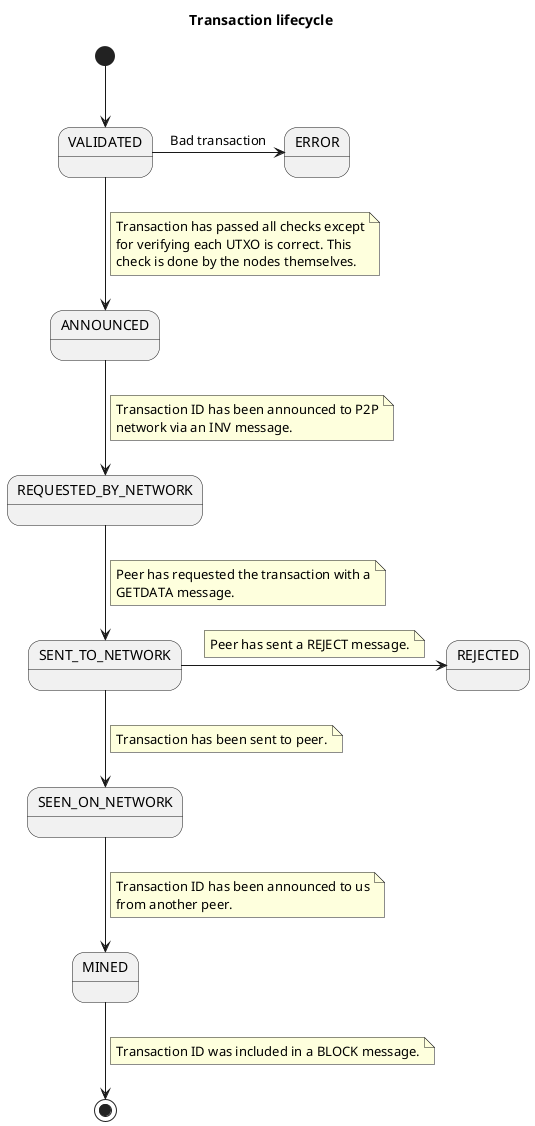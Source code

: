 @startuml
title Transaction lifecycle

state VALIDATED
state ANNOUNCED
state ERROR
state REQUESTED_BY_NETWORK
state SENT_TO_NETWORK
state SEEN_ON_NETWORK
state REJECTED
state MINED

[*] --> VALIDATED

VALIDATED --> ANNOUNCED
note on link
  Transaction has passed all checks except
  for verifying each UTXO is correct. This
  check is done by the nodes themselves.
end note
VALIDATED -> ERROR: Bad transaction

ANNOUNCED --> REQUESTED_BY_NETWORK
note on link
  Transaction ID has been announced to P2P
  network via an INV message.
end note

REQUESTED_BY_NETWORK --> SENT_TO_NETWORK
note on link
  Peer has requested the transaction with a
  GETDATA message.
end note


SENT_TO_NETWORK -> REJECTED
note on link
  Peer has sent a REJECT message.
end note

SENT_TO_NETWORK --> SEEN_ON_NETWORK
note on link
  Transaction has been sent to peer.
end note


SEEN_ON_NETWORK --> MINED
note on link
  Transaction ID has been announced to us
  from another peer.
end note


MINED --> [*]
note on link
  Transaction ID was included in a BLOCK message.
end note


@enduml
